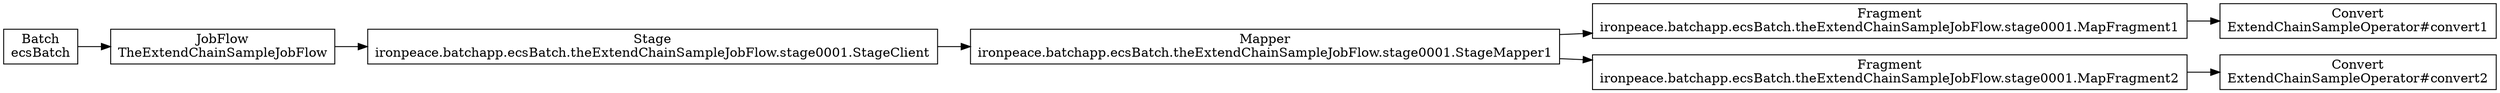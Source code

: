 digraph {
    rankdir = LR;
    "e41c35e3-75e8-45cd-803d-afffe0c63c85" [shape=box, label="Batch\necsBatch"];
    "20d2835f-0821-4169-8700-d42c30a1a8f5" [shape=box, label="JobFlow\nTheExtendChainSampleJobFlow"];
    "5486fc26-c451-4e29-b61c-4c271884cc51" [shape=box, label="Stage\nironpeace.batchapp.ecsBatch.theExtendChainSampleJobFlow.stage0001.StageClient"];
    "7b3b4b38-167d-4a39-9cfe-3750e7552de7" [shape=box, label="Mapper\nironpeace.batchapp.ecsBatch.theExtendChainSampleJobFlow.stage0001.StageMapper1"];
    "5486fc26-c451-4e29-b61c-4c271884cc51" -> "7b3b4b38-167d-4a39-9cfe-3750e7552de7";
    "a15086be-ab4f-4e21-8ee3-0b58d8a863ae" [shape=box, label="Fragment\nironpeace.batchapp.ecsBatch.theExtendChainSampleJobFlow.stage0001.MapFragment1"];
    "12cf3ae4-3212-4be1-8a48-b87b7c30920a" [shape=box, label="Convert\nExtendChainSampleOperator#convert1"];
    "a15086be-ab4f-4e21-8ee3-0b58d8a863ae" -> "12cf3ae4-3212-4be1-8a48-b87b7c30920a";
    "7b3b4b38-167d-4a39-9cfe-3750e7552de7" -> "a15086be-ab4f-4e21-8ee3-0b58d8a863ae";
    "5c10e1ec-4370-4cb0-9278-b854880adddf" [shape=box, label="Fragment\nironpeace.batchapp.ecsBatch.theExtendChainSampleJobFlow.stage0001.MapFragment2"];
    "21bd102c-d26c-4f9f-a0b2-8054465a92db" [shape=box, label="Convert\nExtendChainSampleOperator#convert2"];
    "5c10e1ec-4370-4cb0-9278-b854880adddf" -> "21bd102c-d26c-4f9f-a0b2-8054465a92db";
    "7b3b4b38-167d-4a39-9cfe-3750e7552de7" -> "5c10e1ec-4370-4cb0-9278-b854880adddf";
    "20d2835f-0821-4169-8700-d42c30a1a8f5" -> "5486fc26-c451-4e29-b61c-4c271884cc51";
    "e41c35e3-75e8-45cd-803d-afffe0c63c85" -> "20d2835f-0821-4169-8700-d42c30a1a8f5";
}
